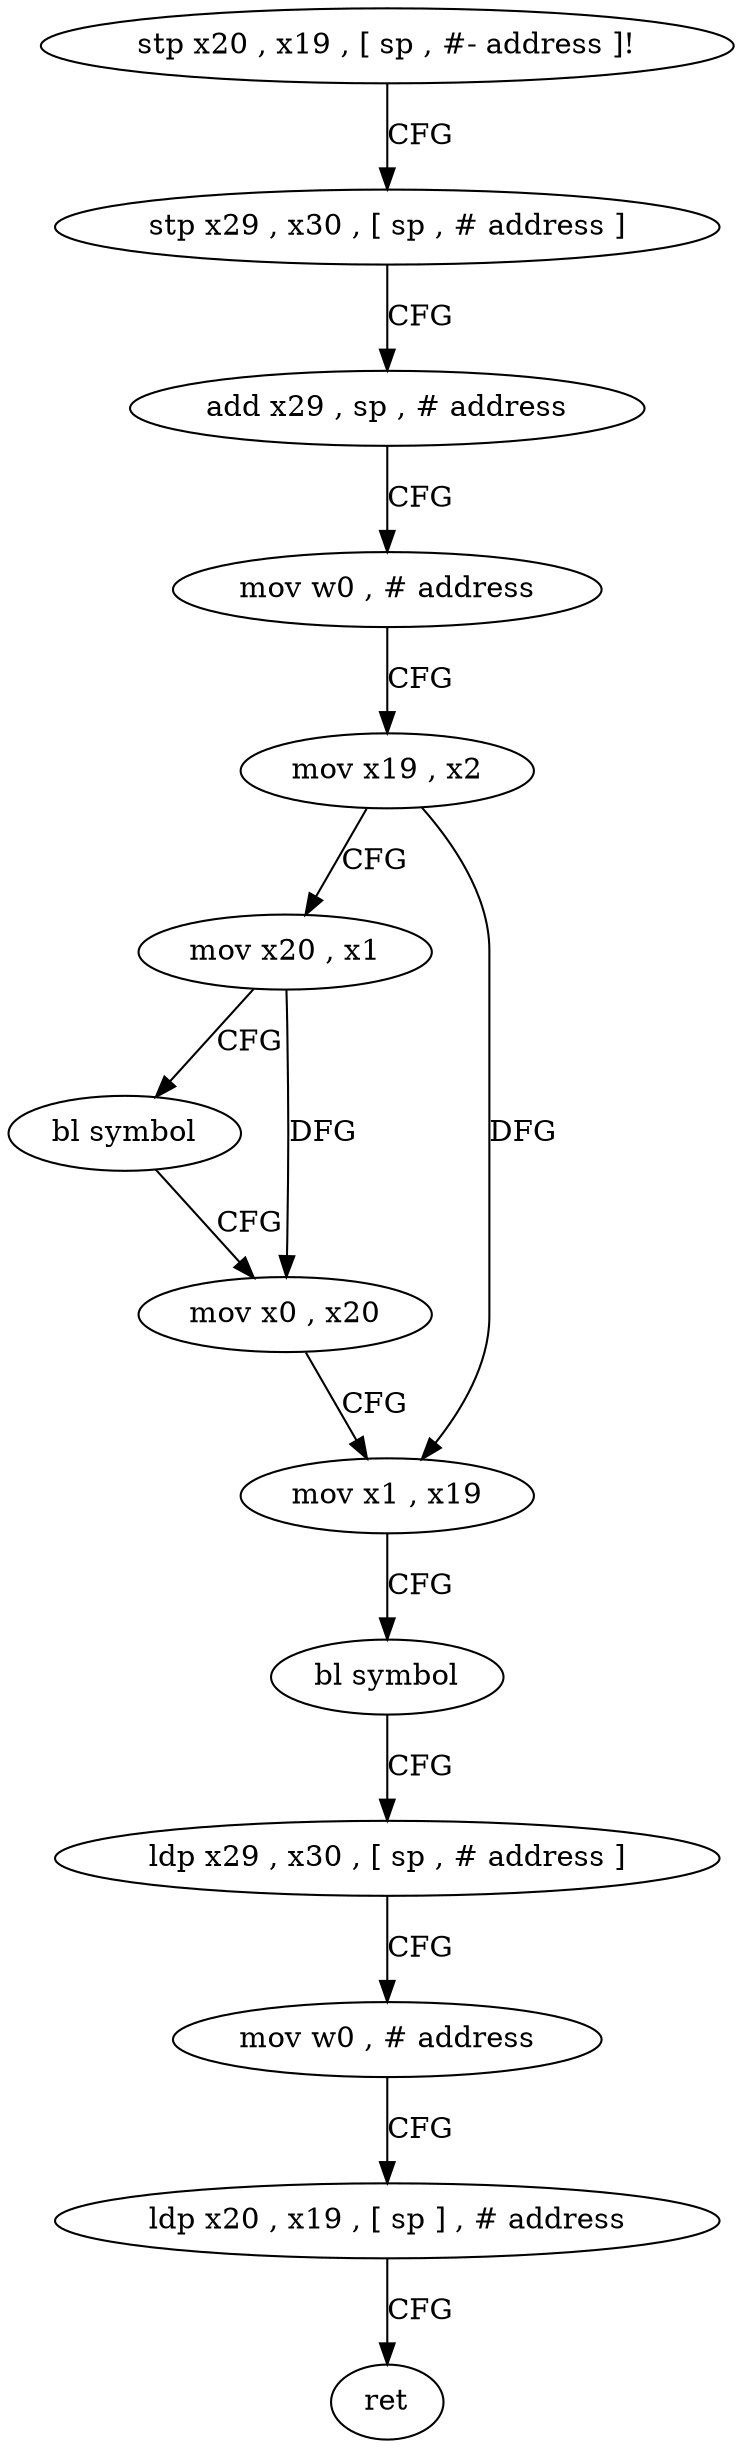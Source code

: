 digraph "func" {
"4245700" [label = "stp x20 , x19 , [ sp , #- address ]!" ]
"4245704" [label = "stp x29 , x30 , [ sp , # address ]" ]
"4245708" [label = "add x29 , sp , # address" ]
"4245712" [label = "mov w0 , # address" ]
"4245716" [label = "mov x19 , x2" ]
"4245720" [label = "mov x20 , x1" ]
"4245724" [label = "bl symbol" ]
"4245728" [label = "mov x0 , x20" ]
"4245732" [label = "mov x1 , x19" ]
"4245736" [label = "bl symbol" ]
"4245740" [label = "ldp x29 , x30 , [ sp , # address ]" ]
"4245744" [label = "mov w0 , # address" ]
"4245748" [label = "ldp x20 , x19 , [ sp ] , # address" ]
"4245752" [label = "ret" ]
"4245700" -> "4245704" [ label = "CFG" ]
"4245704" -> "4245708" [ label = "CFG" ]
"4245708" -> "4245712" [ label = "CFG" ]
"4245712" -> "4245716" [ label = "CFG" ]
"4245716" -> "4245720" [ label = "CFG" ]
"4245716" -> "4245732" [ label = "DFG" ]
"4245720" -> "4245724" [ label = "CFG" ]
"4245720" -> "4245728" [ label = "DFG" ]
"4245724" -> "4245728" [ label = "CFG" ]
"4245728" -> "4245732" [ label = "CFG" ]
"4245732" -> "4245736" [ label = "CFG" ]
"4245736" -> "4245740" [ label = "CFG" ]
"4245740" -> "4245744" [ label = "CFG" ]
"4245744" -> "4245748" [ label = "CFG" ]
"4245748" -> "4245752" [ label = "CFG" ]
}
